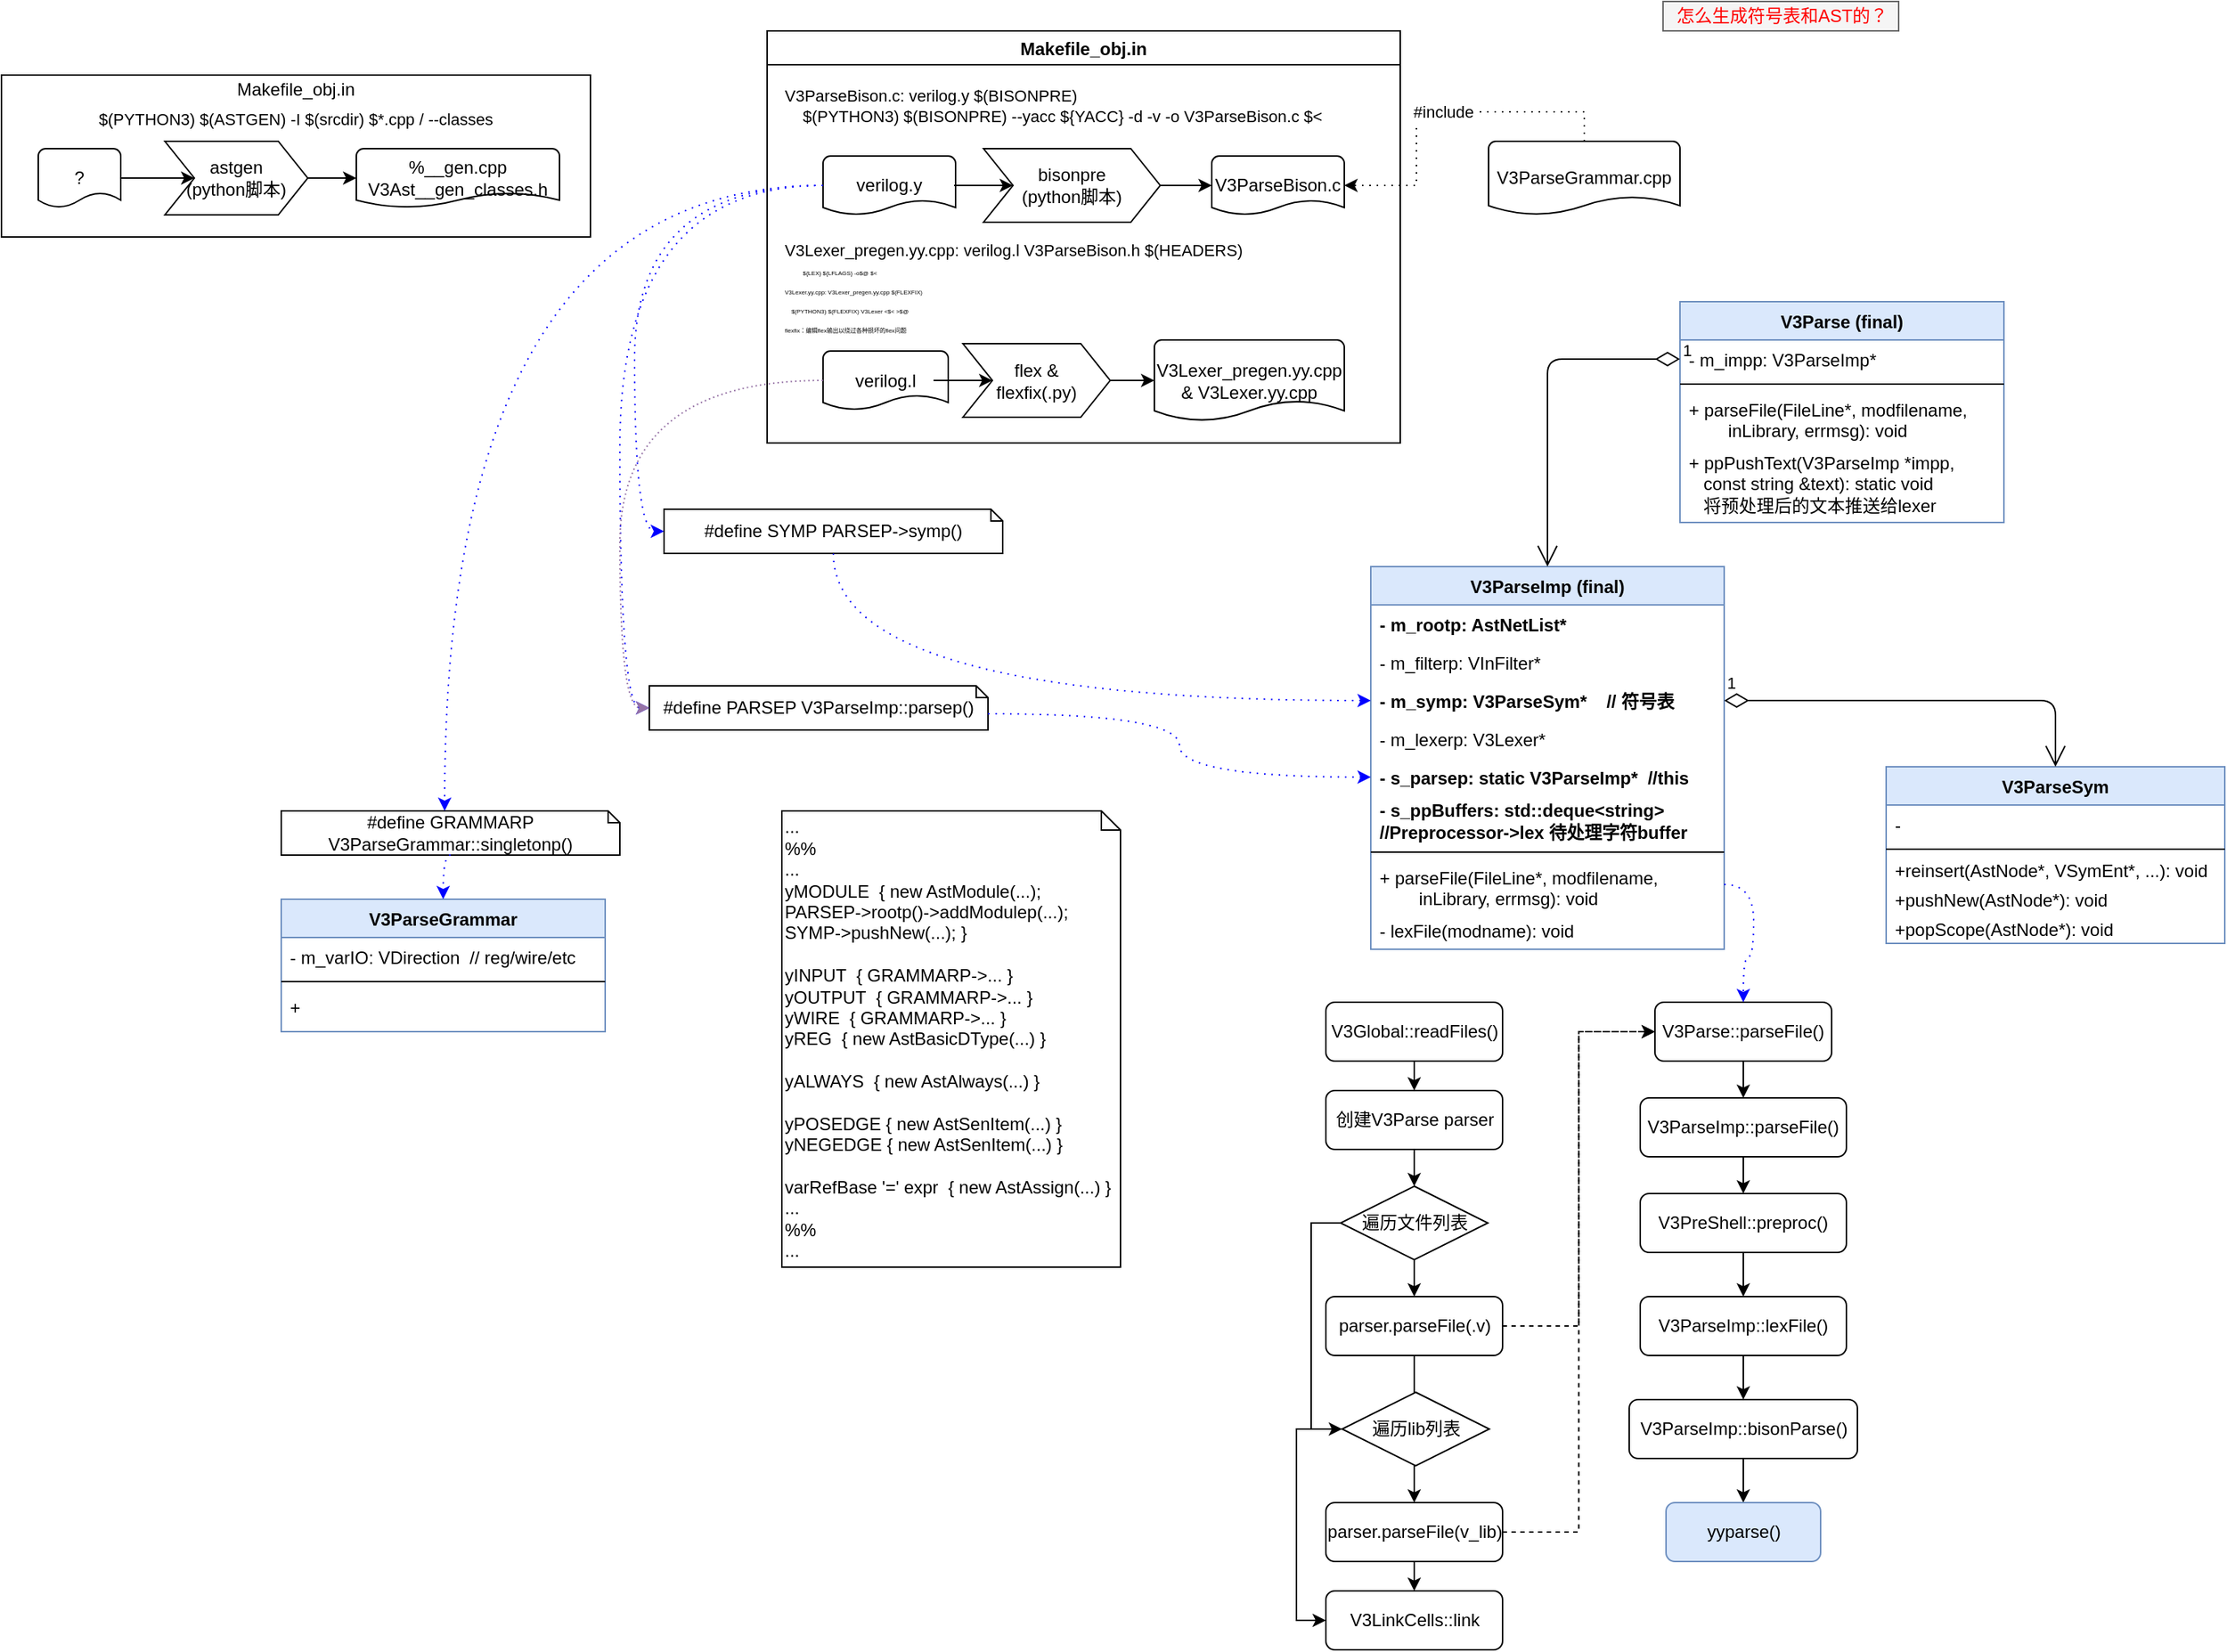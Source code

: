 <mxfile version="14.8.4" type="github">
  <diagram id="mlnZNj9UvRsB5_0IYkUG" name="第 1 页">
    <mxGraphModel dx="3076" dy="762" grid="1" gridSize="10" guides="1" tooltips="1" connect="1" arrows="1" fold="1" page="1" pageScale="1" pageWidth="827" pageHeight="1169" math="0" shadow="0">
      <root>
        <mxCell id="0" />
        <mxCell id="1" parent="0" />
        <mxCell id="E3upAqpC8sBwu24lGrVW-2" style="edgeStyle=orthogonalEdgeStyle;rounded=0;jumpSize=6;orthogonalLoop=1;jettySize=auto;html=1;exitX=0.5;exitY=1;exitDx=0;exitDy=0;entryX=0.5;entryY=0;entryDx=0;entryDy=0;strokeWidth=1;" parent="1" source="E3upAqpC8sBwu24lGrVW-3" target="E3upAqpC8sBwu24lGrVW-5" edge="1">
          <mxGeometry relative="1" as="geometry" />
        </mxCell>
        <mxCell id="E3upAqpC8sBwu24lGrVW-3" value="V3Global::readFiles()" style="rounded=1;whiteSpace=wrap;html=1;fontSize=12;glass=0;strokeWidth=1;shadow=0;" parent="1" vertex="1">
          <mxGeometry x="-710.5" y="705" width="120" height="40" as="geometry" />
        </mxCell>
        <mxCell id="E3upAqpC8sBwu24lGrVW-4" style="edgeStyle=orthogonalEdgeStyle;rounded=0;jumpSize=6;orthogonalLoop=1;jettySize=auto;html=1;exitX=0.5;exitY=1;exitDx=0;exitDy=0;entryX=0.5;entryY=0;entryDx=0;entryDy=0;strokeWidth=1;exitPerimeter=0;" parent="1" source="E3upAqpC8sBwu24lGrVW-51" target="E3upAqpC8sBwu24lGrVW-7" edge="1">
          <mxGeometry relative="1" as="geometry" />
        </mxCell>
        <mxCell id="E3upAqpC8sBwu24lGrVW-52" style="edgeStyle=orthogonalEdgeStyle;rounded=0;orthogonalLoop=1;jettySize=auto;html=1;entryX=0.5;entryY=0;entryDx=0;entryDy=0;entryPerimeter=0;" parent="1" source="E3upAqpC8sBwu24lGrVW-5" target="E3upAqpC8sBwu24lGrVW-51" edge="1">
          <mxGeometry relative="1" as="geometry" />
        </mxCell>
        <mxCell id="E3upAqpC8sBwu24lGrVW-5" value="创建V3Parse parser" style="rounded=1;whiteSpace=wrap;html=1;fontSize=12;glass=0;strokeWidth=1;shadow=0;" parent="1" vertex="1">
          <mxGeometry x="-710.5" y="765" width="120" height="40" as="geometry" />
        </mxCell>
        <mxCell id="E3upAqpC8sBwu24lGrVW-6" style="edgeStyle=orthogonalEdgeStyle;rounded=0;jumpSize=6;orthogonalLoop=1;jettySize=auto;html=1;exitX=0.5;exitY=1;exitDx=0;exitDy=0;entryX=0.5;entryY=0;entryDx=0;entryDy=0;strokeWidth=1;" parent="1" source="E3upAqpC8sBwu24lGrVW-7" target="E3upAqpC8sBwu24lGrVW-9" edge="1">
          <mxGeometry relative="1" as="geometry" />
        </mxCell>
        <mxCell id="E3upAqpC8sBwu24lGrVW-7" value="parser.parseFile(.v)" style="rounded=1;whiteSpace=wrap;html=1;fontSize=12;glass=0;strokeWidth=1;shadow=0;" parent="1" vertex="1">
          <mxGeometry x="-710.5" y="905" width="120" height="40" as="geometry" />
        </mxCell>
        <mxCell id="E3upAqpC8sBwu24lGrVW-8" style="edgeStyle=orthogonalEdgeStyle;rounded=0;jumpSize=6;orthogonalLoop=1;jettySize=auto;html=1;exitX=0.5;exitY=1;exitDx=0;exitDy=0;entryX=0.5;entryY=0;entryDx=0;entryDy=0;strokeWidth=1;" parent="1" source="E3upAqpC8sBwu24lGrVW-9" target="E3upAqpC8sBwu24lGrVW-10" edge="1">
          <mxGeometry relative="1" as="geometry" />
        </mxCell>
        <mxCell id="E3upAqpC8sBwu24lGrVW-9" value="parser.parseFile(v_lib)" style="rounded=1;whiteSpace=wrap;html=1;fontSize=12;glass=0;strokeWidth=1;shadow=0;" parent="1" vertex="1">
          <mxGeometry x="-710.5" y="1045" width="120" height="40" as="geometry" />
        </mxCell>
        <mxCell id="E3upAqpC8sBwu24lGrVW-10" value="V3LinkCells::link" style="rounded=1;whiteSpace=wrap;html=1;fontSize=12;glass=0;strokeWidth=1;shadow=0;" parent="1" vertex="1">
          <mxGeometry x="-710.5" y="1105" width="120" height="40" as="geometry" />
        </mxCell>
        <mxCell id="E3upAqpC8sBwu24lGrVW-11" style="edgeStyle=orthogonalEdgeStyle;rounded=0;jumpSize=6;orthogonalLoop=1;jettySize=auto;html=1;exitX=0.5;exitY=1;exitDx=0;exitDy=0;entryX=0.5;entryY=0;entryDx=0;entryDy=0;strokeWidth=1;" parent="1" source="E3upAqpC8sBwu24lGrVW-12" target="E3upAqpC8sBwu24lGrVW-14" edge="1">
          <mxGeometry relative="1" as="geometry" />
        </mxCell>
        <mxCell id="E3upAqpC8sBwu24lGrVW-12" value="V3Parse::parseFile()" style="rounded=1;whiteSpace=wrap;html=1;fontSize=12;glass=0;strokeWidth=1;shadow=0;" parent="1" vertex="1">
          <mxGeometry x="-487" y="705" width="120" height="40" as="geometry" />
        </mxCell>
        <mxCell id="E3upAqpC8sBwu24lGrVW-13" style="edgeStyle=orthogonalEdgeStyle;rounded=0;jumpSize=6;orthogonalLoop=1;jettySize=auto;html=1;exitX=0.5;exitY=1;exitDx=0;exitDy=0;entryX=0.5;entryY=0;entryDx=0;entryDy=0;strokeWidth=1;" parent="1" source="E3upAqpC8sBwu24lGrVW-14" target="E3upAqpC8sBwu24lGrVW-18" edge="1">
          <mxGeometry relative="1" as="geometry" />
        </mxCell>
        <mxCell id="E3upAqpC8sBwu24lGrVW-14" value="V3ParseImp::parseFile()" style="rounded=1;whiteSpace=wrap;html=1;fontSize=12;glass=0;strokeWidth=1;shadow=0;" parent="1" vertex="1">
          <mxGeometry x="-497" y="770" width="140" height="40" as="geometry" />
        </mxCell>
        <mxCell id="E3upAqpC8sBwu24lGrVW-15" style="edgeStyle=orthogonalEdgeStyle;rounded=0;orthogonalLoop=1;jettySize=auto;html=1;exitX=1;exitY=0.5;exitDx=0;exitDy=0;entryX=0;entryY=0.5;entryDx=0;entryDy=0;dashed=1;strokeWidth=1;jumpSize=6;" parent="1" source="E3upAqpC8sBwu24lGrVW-7" target="E3upAqpC8sBwu24lGrVW-12" edge="1">
          <mxGeometry relative="1" as="geometry">
            <mxPoint x="-288.5" y="1375" as="sourcePoint" />
            <mxPoint x="-273.5" y="1720" as="targetPoint" />
          </mxGeometry>
        </mxCell>
        <mxCell id="E3upAqpC8sBwu24lGrVW-16" style="edgeStyle=orthogonalEdgeStyle;rounded=0;orthogonalLoop=1;jettySize=auto;html=1;exitX=1;exitY=0.5;exitDx=0;exitDy=0;entryX=0;entryY=0.5;entryDx=0;entryDy=0;dashed=1;strokeWidth=1;jumpSize=6;" parent="1" source="E3upAqpC8sBwu24lGrVW-9" target="E3upAqpC8sBwu24lGrVW-12" edge="1">
          <mxGeometry relative="1" as="geometry">
            <mxPoint x="-168.5" y="1440" as="sourcePoint" />
            <mxPoint x="-168.5" y="1680" as="targetPoint" />
          </mxGeometry>
        </mxCell>
        <mxCell id="E3upAqpC8sBwu24lGrVW-17" style="edgeStyle=orthogonalEdgeStyle;rounded=0;jumpSize=6;orthogonalLoop=1;jettySize=auto;html=1;exitX=0.5;exitY=1;exitDx=0;exitDy=0;entryX=0.5;entryY=0;entryDx=0;entryDy=0;strokeWidth=1;" parent="1" source="E3upAqpC8sBwu24lGrVW-18" target="E3upAqpC8sBwu24lGrVW-20" edge="1">
          <mxGeometry relative="1" as="geometry" />
        </mxCell>
        <mxCell id="E3upAqpC8sBwu24lGrVW-18" value="V3PreShell::preproc()" style="rounded=1;whiteSpace=wrap;html=1;fontSize=12;glass=0;strokeWidth=1;shadow=0;" parent="1" vertex="1">
          <mxGeometry x="-497" y="835" width="140" height="40" as="geometry" />
        </mxCell>
        <mxCell id="E3upAqpC8sBwu24lGrVW-19" style="edgeStyle=orthogonalEdgeStyle;rounded=0;jumpSize=6;orthogonalLoop=1;jettySize=auto;html=1;exitX=0.5;exitY=1;exitDx=0;exitDy=0;entryX=0.5;entryY=0;entryDx=0;entryDy=0;strokeWidth=1;" parent="1" source="E3upAqpC8sBwu24lGrVW-20" target="E3upAqpC8sBwu24lGrVW-22" edge="1">
          <mxGeometry relative="1" as="geometry" />
        </mxCell>
        <mxCell id="E3upAqpC8sBwu24lGrVW-20" value="V3ParseImp::lexFile()" style="rounded=1;whiteSpace=wrap;html=1;fontSize=12;glass=0;strokeWidth=1;shadow=0;" parent="1" vertex="1">
          <mxGeometry x="-497" y="905" width="140" height="40" as="geometry" />
        </mxCell>
        <mxCell id="E3upAqpC8sBwu24lGrVW-21" style="edgeStyle=orthogonalEdgeStyle;rounded=0;jumpSize=6;orthogonalLoop=1;jettySize=auto;html=1;exitX=0.5;exitY=1;exitDx=0;exitDy=0;entryX=0.5;entryY=0;entryDx=0;entryDy=0;strokeWidth=1;" parent="1" source="E3upAqpC8sBwu24lGrVW-22" target="E3upAqpC8sBwu24lGrVW-23" edge="1">
          <mxGeometry relative="1" as="geometry" />
        </mxCell>
        <mxCell id="E3upAqpC8sBwu24lGrVW-22" value="V3ParseImp::bisonParse()" style="rounded=1;whiteSpace=wrap;html=1;fontSize=12;glass=0;strokeWidth=1;shadow=0;" parent="1" vertex="1">
          <mxGeometry x="-504.5" y="975" width="155" height="40" as="geometry" />
        </mxCell>
        <mxCell id="E3upAqpC8sBwu24lGrVW-23" value="yyparse()" style="rounded=1;whiteSpace=wrap;html=1;fontSize=12;glass=0;strokeWidth=1;shadow=0;fillColor=#dae8fc;strokeColor=#6c8ebf;" parent="1" vertex="1">
          <mxGeometry x="-479.5" y="1045" width="105" height="40" as="geometry" />
        </mxCell>
        <mxCell id="E3upAqpC8sBwu24lGrVW-29" value="#include" style="edgeStyle=orthogonalEdgeStyle;rounded=0;jumpSize=6;orthogonalLoop=1;jettySize=auto;html=1;strokeWidth=1;exitX=0.5;exitY=0;exitDx=0;exitDy=0;exitPerimeter=0;dashed=1;dashPattern=1 4;" parent="1" source="E3upAqpC8sBwu24lGrVW-31" target="E3upAqpC8sBwu24lGrVW-30" edge="1">
          <mxGeometry relative="1" as="geometry">
            <mxPoint x="181" y="855" as="sourcePoint" />
          </mxGeometry>
        </mxCell>
        <mxCell id="E3upAqpC8sBwu24lGrVW-31" value="V3ParseGrammar.cpp" style="strokeWidth=1;html=1;shape=mxgraph.flowchart.document2;whiteSpace=wrap;size=0.25;" parent="1" vertex="1">
          <mxGeometry x="-600" y="120" width="130" height="50" as="geometry" />
        </mxCell>
        <mxCell id="E3upAqpC8sBwu24lGrVW-33" value="怎么生成符号表和AST的？" style="text;html=1;align=center;verticalAlign=middle;resizable=0;points=[];autosize=1;strokeColor=#666666;fillColor=#f5f5f5;fontColor=#FF0000;" parent="1" vertex="1">
          <mxGeometry x="-481.5" y="25" width="160" height="20" as="geometry" />
        </mxCell>
        <mxCell id="E3upAqpC8sBwu24lGrVW-43" value="" style="rounded=0;whiteSpace=wrap;html=1;strokeWidth=1;" parent="1" vertex="1">
          <mxGeometry x="-1610" y="75" width="400" height="110" as="geometry" />
        </mxCell>
        <mxCell id="E3upAqpC8sBwu24lGrVW-44" value="" style="edgeStyle=orthogonalEdgeStyle;rounded=0;jumpSize=6;orthogonalLoop=1;jettySize=auto;html=1;strokeWidth=1;" parent="1" source="E3upAqpC8sBwu24lGrVW-45" target="E3upAqpC8sBwu24lGrVW-48" edge="1">
          <mxGeometry relative="1" as="geometry" />
        </mxCell>
        <mxCell id="E3upAqpC8sBwu24lGrVW-45" value="?" style="strokeWidth=1;html=1;shape=mxgraph.flowchart.document2;whiteSpace=wrap;size=0.25;" parent="1" vertex="1">
          <mxGeometry x="-1585" y="125" width="56" height="40" as="geometry" />
        </mxCell>
        <mxCell id="E3upAqpC8sBwu24lGrVW-46" value="Makefile_obj.in" style="text;html=1;strokeColor=none;fillColor=none;align=center;verticalAlign=middle;whiteSpace=wrap;rounded=0;" parent="1" vertex="1">
          <mxGeometry x="-1455" y="75" width="90" height="20" as="geometry" />
        </mxCell>
        <mxCell id="E3upAqpC8sBwu24lGrVW-47" value="" style="edgeStyle=orthogonalEdgeStyle;rounded=0;jumpSize=6;orthogonalLoop=1;jettySize=auto;html=1;strokeWidth=1;" parent="1" source="E3upAqpC8sBwu24lGrVW-48" target="E3upAqpC8sBwu24lGrVW-49" edge="1">
          <mxGeometry relative="1" as="geometry" />
        </mxCell>
        <mxCell id="E3upAqpC8sBwu24lGrVW-48" value="&lt;span&gt;astgen&lt;/span&gt;&lt;br&gt;&lt;span&gt;(python脚本)&lt;/span&gt;" style="shape=step;perimeter=stepPerimeter;whiteSpace=wrap;html=1;fixedSize=1;strokeWidth=1;" parent="1" vertex="1">
          <mxGeometry x="-1499" y="120" width="97" height="50" as="geometry" />
        </mxCell>
        <mxCell id="E3upAqpC8sBwu24lGrVW-49" value="%__gen.cpp&lt;br&gt;V3Ast__gen_classes.h" style="strokeWidth=1;html=1;shape=mxgraph.flowchart.document2;whiteSpace=wrap;size=0.25;" parent="1" vertex="1">
          <mxGeometry x="-1369" y="125" width="138" height="40" as="geometry" />
        </mxCell>
        <mxCell id="E3upAqpC8sBwu24lGrVW-50" value="&lt;font style=&quot;font-size: 11px&quot;&gt;$(PYTHON3) $(ASTGEN) -I $(srcdir) $*.cpp / --classes&lt;/font&gt;" style="text;whiteSpace=wrap;html=1;fontSize=4;verticalAlign=middle;align=center;" parent="1" vertex="1">
          <mxGeometry x="-1607" y="95" width="394" height="20" as="geometry" />
        </mxCell>
        <mxCell id="E3upAqpC8sBwu24lGrVW-53" style="edgeStyle=orthogonalEdgeStyle;rounded=0;orthogonalLoop=1;jettySize=auto;html=1;exitX=0;exitY=0.5;exitDx=0;exitDy=0;exitPerimeter=0;entryX=0;entryY=0.5;entryDx=0;entryDy=0;startArrow=none;" parent="1" source="E3upAqpC8sBwu24lGrVW-54" target="E3upAqpC8sBwu24lGrVW-10" edge="1">
          <mxGeometry relative="1" as="geometry" />
        </mxCell>
        <mxCell id="E3upAqpC8sBwu24lGrVW-56" style="edgeStyle=orthogonalEdgeStyle;rounded=0;orthogonalLoop=1;jettySize=auto;html=1;entryX=0;entryY=0.5;entryDx=0;entryDy=0;entryPerimeter=0;exitX=0;exitY=0.5;exitDx=0;exitDy=0;exitPerimeter=0;" parent="1" source="E3upAqpC8sBwu24lGrVW-51" target="E3upAqpC8sBwu24lGrVW-54" edge="1">
          <mxGeometry relative="1" as="geometry" />
        </mxCell>
        <mxCell id="E3upAqpC8sBwu24lGrVW-51" value="遍历文件列表" style="strokeWidth=1;html=1;shape=mxgraph.flowchart.decision;whiteSpace=wrap;" parent="1" vertex="1">
          <mxGeometry x="-700.5" y="830" width="100" height="50" as="geometry" />
        </mxCell>
        <mxCell id="E3upAqpC8sBwu24lGrVW-54" value="遍历lib列表" style="strokeWidth=1;html=1;shape=mxgraph.flowchart.decision;whiteSpace=wrap;" parent="1" vertex="1">
          <mxGeometry x="-699.5" y="970" width="100" height="50" as="geometry" />
        </mxCell>
        <mxCell id="E3upAqpC8sBwu24lGrVW-57" value="V3ParseImp (final)" style="swimlane;fontStyle=1;align=center;verticalAlign=top;childLayout=stackLayout;horizontal=1;startSize=26;horizontalStack=0;resizeParent=1;resizeParentMax=0;resizeLast=0;collapsible=1;marginBottom=0;fillColor=#dae8fc;strokeColor=#6c8ebf;" parent="1" vertex="1">
          <mxGeometry x="-680" y="409" width="240" height="260" as="geometry">
            <mxRectangle x="-276.5" y="404" width="140" height="26" as="alternateBounds" />
          </mxGeometry>
        </mxCell>
        <mxCell id="E3upAqpC8sBwu24lGrVW-58" value="- m_rootp: AstNetList*" style="text;strokeColor=none;fillColor=none;align=left;verticalAlign=middle;spacingLeft=4;spacingRight=4;overflow=hidden;rotatable=0;points=[[0,0.5],[1,0.5]];portConstraint=eastwest;fontStyle=1" parent="E3upAqpC8sBwu24lGrVW-57" vertex="1">
          <mxGeometry y="26" width="240" height="26" as="geometry" />
        </mxCell>
        <mxCell id="E3upAqpC8sBwu24lGrVW-65" value="- m_filterp: VInFilter*" style="text;strokeColor=none;fillColor=none;align=left;verticalAlign=middle;spacingLeft=4;spacingRight=4;overflow=hidden;rotatable=0;points=[[0,0.5],[1,0.5]];portConstraint=eastwest;" parent="E3upAqpC8sBwu24lGrVW-57" vertex="1">
          <mxGeometry y="52" width="240" height="26" as="geometry" />
        </mxCell>
        <mxCell id="E3upAqpC8sBwu24lGrVW-64" value="- m_symp: V3ParseSym*    // 符号表" style="text;strokeColor=none;fillColor=none;align=left;verticalAlign=top;spacingLeft=4;spacingRight=4;overflow=hidden;rotatable=0;points=[[0,0.5],[1,0.5]];portConstraint=eastwest;fontStyle=1" parent="E3upAqpC8sBwu24lGrVW-57" vertex="1">
          <mxGeometry y="78" width="240" height="26" as="geometry" />
        </mxCell>
        <mxCell id="E3upAqpC8sBwu24lGrVW-59" value="- m_lexerp: V3Lexer*" style="text;strokeColor=none;fillColor=none;align=left;verticalAlign=middle;spacingLeft=4;spacingRight=4;overflow=hidden;rotatable=0;points=[[0,0.5],[1,0.5]];portConstraint=eastwest;" parent="E3upAqpC8sBwu24lGrVW-57" vertex="1">
          <mxGeometry y="104" width="240" height="26" as="geometry" />
        </mxCell>
        <mxCell id="E3upAqpC8sBwu24lGrVW-66" value="- s_parsep: static V3ParseImp*  //this" style="text;strokeColor=none;fillColor=none;align=left;verticalAlign=middle;spacingLeft=4;spacingRight=4;overflow=hidden;rotatable=0;points=[[0,0.5],[1,0.5]];portConstraint=eastwest;fontStyle=1" parent="E3upAqpC8sBwu24lGrVW-57" vertex="1">
          <mxGeometry y="130" width="240" height="26" as="geometry" />
        </mxCell>
        <mxCell id="2u2Ggtg5M6gBquRFLRau-2" value="- s_ppBuffers: std::deque&lt;string&gt; //Preprocessor-&gt;lex 待处理字符buffer" style="text;strokeColor=none;fillColor=none;align=left;verticalAlign=middle;spacingLeft=4;spacingRight=4;overflow=hidden;rotatable=0;points=[[0,0.5],[1,0.5]];portConstraint=eastwest;fontStyle=1;whiteSpace=wrap;" vertex="1" parent="E3upAqpC8sBwu24lGrVW-57">
          <mxGeometry y="156" width="240" height="34" as="geometry" />
        </mxCell>
        <mxCell id="E3upAqpC8sBwu24lGrVW-60" value="" style="line;strokeWidth=1;fillColor=none;align=left;verticalAlign=middle;spacingTop=-1;spacingLeft=3;spacingRight=3;rotatable=0;labelPosition=right;points=[];portConstraint=eastwest;" parent="E3upAqpC8sBwu24lGrVW-57" vertex="1">
          <mxGeometry y="190" width="240" height="8" as="geometry" />
        </mxCell>
        <mxCell id="E3upAqpC8sBwu24lGrVW-61" value="+ parseFile(FileLine*, modfilename, &#xa;        inLibrary, errmsg): void" style="text;strokeColor=none;fillColor=none;align=left;verticalAlign=top;spacingLeft=4;spacingRight=4;overflow=hidden;rotatable=0;points=[[0,0.5],[1,0.5]];portConstraint=eastwest;" parent="E3upAqpC8sBwu24lGrVW-57" vertex="1">
          <mxGeometry y="198" width="240" height="36" as="geometry" />
        </mxCell>
        <mxCell id="E3upAqpC8sBwu24lGrVW-67" value="- lexFile(modname): void" style="text;strokeColor=none;fillColor=none;align=left;verticalAlign=top;spacingLeft=4;spacingRight=4;overflow=hidden;rotatable=0;points=[[0,0.5],[1,0.5]];portConstraint=eastwest;" parent="E3upAqpC8sBwu24lGrVW-57" vertex="1">
          <mxGeometry y="234" width="240" height="26" as="geometry" />
        </mxCell>
        <mxCell id="E3upAqpC8sBwu24lGrVW-68" value="V3Parse (final)" style="swimlane;fontStyle=1;align=center;verticalAlign=top;childLayout=stackLayout;horizontal=1;startSize=26;horizontalStack=0;resizeParent=1;resizeParentMax=0;resizeLast=0;collapsible=1;marginBottom=0;fillColor=#dae8fc;strokeColor=#6c8ebf;" parent="1" vertex="1">
          <mxGeometry x="-470" y="229" width="220" height="150" as="geometry">
            <mxRectangle x="-530" y="330" width="120" height="26" as="alternateBounds" />
          </mxGeometry>
        </mxCell>
        <mxCell id="E3upAqpC8sBwu24lGrVW-69" value="- m_impp: V3ParseImp*" style="text;strokeColor=none;fillColor=none;align=left;verticalAlign=top;spacingLeft=4;spacingRight=4;overflow=hidden;rotatable=0;points=[[0,0.5],[1,0.5]];portConstraint=eastwest;" parent="E3upAqpC8sBwu24lGrVW-68" vertex="1">
          <mxGeometry y="26" width="220" height="26" as="geometry" />
        </mxCell>
        <mxCell id="E3upAqpC8sBwu24lGrVW-74" value="" style="line;strokeWidth=1;fillColor=none;align=left;verticalAlign=middle;spacingTop=-1;spacingLeft=3;spacingRight=3;rotatable=0;labelPosition=right;points=[];portConstraint=eastwest;" parent="E3upAqpC8sBwu24lGrVW-68" vertex="1">
          <mxGeometry y="52" width="220" height="8" as="geometry" />
        </mxCell>
        <mxCell id="E3upAqpC8sBwu24lGrVW-75" value="+ parseFile(FileLine*, modfilename, &#xa;        inLibrary, errmsg): void" style="text;strokeColor=none;fillColor=none;align=left;verticalAlign=top;spacingLeft=4;spacingRight=4;overflow=hidden;rotatable=0;points=[[0,0.5],[1,0.5]];portConstraint=eastwest;" parent="E3upAqpC8sBwu24lGrVW-68" vertex="1">
          <mxGeometry y="60" width="220" height="36" as="geometry" />
        </mxCell>
        <mxCell id="2u2Ggtg5M6gBquRFLRau-1" value="+ ppPushText(V3ParseImp *impp, &#xa;   const string &amp;text): static void&#xa;   将预处理后的文本推送给lexer" style="text;strokeColor=none;fillColor=none;align=left;verticalAlign=top;spacingLeft=4;spacingRight=4;overflow=hidden;rotatable=0;points=[[0,0.5],[1,0.5]];portConstraint=eastwest;whiteSpace=wrap;" vertex="1" parent="E3upAqpC8sBwu24lGrVW-68">
          <mxGeometry y="96" width="220" height="54" as="geometry" />
        </mxCell>
        <mxCell id="E3upAqpC8sBwu24lGrVW-77" value="1" style="endArrow=open;html=1;endSize=12;startArrow=diamondThin;startSize=14;startFill=0;edgeStyle=orthogonalEdgeStyle;align=left;verticalAlign=bottom;" parent="1" source="E3upAqpC8sBwu24lGrVW-69" target="E3upAqpC8sBwu24lGrVW-57" edge="1">
          <mxGeometry x="-1" y="3" relative="1" as="geometry">
            <mxPoint x="260" y="179.059" as="sourcePoint" />
            <mxPoint x="340" y="215" as="targetPoint" />
          </mxGeometry>
        </mxCell>
        <mxCell id="E3upAqpC8sBwu24lGrVW-78" value="Makefile_obj.in" style="swimlane;strokeWidth=1;" parent="1" vertex="1">
          <mxGeometry x="-1090" y="45" width="430" height="280" as="geometry" />
        </mxCell>
        <mxCell id="E3upAqpC8sBwu24lGrVW-34" value="&lt;font style=&quot;font-size: 11px&quot;&gt;V3ParseBison.c: verilog.y $(BISONPRE)&lt;br&gt;&amp;nbsp; &amp;nbsp; $(PYTHON3) $(BISONPRE) --yacc ${YACC} -d -v -o V3ParseBison.c $&amp;lt;&lt;/font&gt;" style="text;whiteSpace=wrap;html=1;fontSize=4;verticalAlign=middle;align=left;" parent="E3upAqpC8sBwu24lGrVW-78" vertex="1">
          <mxGeometry x="10" y="31" width="410" height="39" as="geometry" />
        </mxCell>
        <mxCell id="E3upAqpC8sBwu24lGrVW-25" value="verilog.y" style="strokeWidth=1;html=1;shape=mxgraph.flowchart.document2;whiteSpace=wrap;size=0.25;" parent="E3upAqpC8sBwu24lGrVW-78" vertex="1">
          <mxGeometry x="38" y="85" width="90" height="40" as="geometry" />
        </mxCell>
        <mxCell id="E3upAqpC8sBwu24lGrVW-28" value="&lt;span&gt;bisonpre&lt;/span&gt;&lt;br&gt;&lt;span&gt;(python脚本)&lt;/span&gt;" style="shape=step;perimeter=stepPerimeter;whiteSpace=wrap;html=1;fixedSize=1;strokeWidth=1;" parent="E3upAqpC8sBwu24lGrVW-78" vertex="1">
          <mxGeometry x="147" y="80" width="120" height="50" as="geometry" />
        </mxCell>
        <mxCell id="E3upAqpC8sBwu24lGrVW-24" value="" style="edgeStyle=orthogonalEdgeStyle;rounded=0;jumpSize=6;orthogonalLoop=1;jettySize=auto;html=1;strokeWidth=1;" parent="E3upAqpC8sBwu24lGrVW-78" source="E3upAqpC8sBwu24lGrVW-25" target="E3upAqpC8sBwu24lGrVW-28" edge="1">
          <mxGeometry relative="1" as="geometry" />
        </mxCell>
        <mxCell id="E3upAqpC8sBwu24lGrVW-30" value="V3ParseBison.c" style="strokeWidth=1;html=1;shape=mxgraph.flowchart.document2;whiteSpace=wrap;size=0.25;" parent="E3upAqpC8sBwu24lGrVW-78" vertex="1">
          <mxGeometry x="302" y="85" width="90" height="40" as="geometry" />
        </mxCell>
        <mxCell id="E3upAqpC8sBwu24lGrVW-27" value="" style="edgeStyle=orthogonalEdgeStyle;rounded=0;jumpSize=6;orthogonalLoop=1;jettySize=auto;html=1;strokeWidth=1;" parent="E3upAqpC8sBwu24lGrVW-78" source="E3upAqpC8sBwu24lGrVW-28" target="E3upAqpC8sBwu24lGrVW-30" edge="1">
          <mxGeometry relative="1" as="geometry" />
        </mxCell>
        <mxCell id="E3upAqpC8sBwu24lGrVW-83" value="&lt;font style=&quot;font-size: 11px&quot;&gt;V3Lexer_pregen.yy.cpp: verilog.l V3ParseBison.h $(HEADERS)&lt;br&gt;&amp;nbsp; &amp;nbsp;&amp;nbsp;&lt;span style=&quot;font-size: 4px ; text-align: center&quot;&gt;${LEX} ${LFLAGS} -o$@ $&amp;lt;&lt;br&gt;V3Lexer.yy.cpp: V3Lexer_pregen.yy.cpp $(FLEXFIX)&lt;br&gt;&amp;nbsp; &amp;nbsp; $(PYTHON3) $(FLEXFIX) V3Lexer &amp;lt;$&amp;lt; &amp;gt;$@&lt;br&gt;flexfix：编辑flex输出以绕过各种损坏的flex问题&lt;br&gt;&lt;/span&gt;&lt;/font&gt;" style="text;whiteSpace=wrap;html=1;fontSize=4;verticalAlign=middle;align=left;" parent="E3upAqpC8sBwu24lGrVW-78" vertex="1">
          <mxGeometry x="10" y="140" width="410" height="70" as="geometry" />
        </mxCell>
        <mxCell id="E3upAqpC8sBwu24lGrVW-37" value="verilog.l" style="strokeWidth=1;html=1;shape=mxgraph.flowchart.document2;whiteSpace=wrap;size=0.25;" parent="E3upAqpC8sBwu24lGrVW-78" vertex="1">
          <mxGeometry x="38" y="217.5" width="85" height="40" as="geometry" />
        </mxCell>
        <mxCell id="E3upAqpC8sBwu24lGrVW-40" value="flex &amp;amp;&lt;br&gt;flexfix(.py)" style="shape=step;perimeter=stepPerimeter;whiteSpace=wrap;html=1;fixedSize=1;strokeWidth=1;" parent="E3upAqpC8sBwu24lGrVW-78" vertex="1">
          <mxGeometry x="133" y="212.5" width="100" height="50" as="geometry" />
        </mxCell>
        <mxCell id="E3upAqpC8sBwu24lGrVW-36" value="" style="edgeStyle=orthogonalEdgeStyle;rounded=0;jumpSize=6;orthogonalLoop=1;jettySize=auto;html=1;strokeWidth=1;" parent="E3upAqpC8sBwu24lGrVW-78" source="E3upAqpC8sBwu24lGrVW-37" target="E3upAqpC8sBwu24lGrVW-40" edge="1">
          <mxGeometry relative="1" as="geometry" />
        </mxCell>
        <mxCell id="E3upAqpC8sBwu24lGrVW-41" value="V3Lexer_pregen.yy.cpp&lt;br&gt;&amp;amp;&amp;nbsp;V3Lexer.yy.cpp" style="strokeWidth=1;html=1;shape=mxgraph.flowchart.document2;whiteSpace=wrap;size=0.25;" parent="E3upAqpC8sBwu24lGrVW-78" vertex="1">
          <mxGeometry x="263" y="210" width="129" height="55" as="geometry" />
        </mxCell>
        <mxCell id="E3upAqpC8sBwu24lGrVW-39" value="" style="edgeStyle=orthogonalEdgeStyle;rounded=0;jumpSize=6;orthogonalLoop=1;jettySize=auto;html=1;strokeWidth=1;" parent="E3upAqpC8sBwu24lGrVW-78" source="E3upAqpC8sBwu24lGrVW-40" target="E3upAqpC8sBwu24lGrVW-41" edge="1">
          <mxGeometry relative="1" as="geometry" />
        </mxCell>
        <mxCell id="E3upAqpC8sBwu24lGrVW-81" value="#define PARSEP V3ParseImp::parsep()" style="shape=note2;boundedLbl=1;whiteSpace=wrap;html=1;size=8;verticalAlign=middle;align=center;" parent="1" vertex="1">
          <mxGeometry x="-1170" y="490" width="230" height="30" as="geometry" />
        </mxCell>
        <mxCell id="E3upAqpC8sBwu24lGrVW-84" style="edgeStyle=orthogonalEdgeStyle;rounded=0;orthogonalLoop=1;jettySize=auto;html=1;fontColor=#FF0000;curved=1;exitX=0;exitY=0.5;exitDx=0;exitDy=0;exitPerimeter=0;dashed=1;dashPattern=1 4;strokeColor=#0000FF;entryX=0;entryY=0.5;entryDx=0;entryDy=0;entryPerimeter=0;" parent="1" source="E3upAqpC8sBwu24lGrVW-25" target="E3upAqpC8sBwu24lGrVW-81" edge="1">
          <mxGeometry relative="1" as="geometry">
            <mxPoint x="-1090" y="360" as="targetPoint" />
          </mxGeometry>
        </mxCell>
        <mxCell id="E3upAqpC8sBwu24lGrVW-85" style="edgeStyle=orthogonalEdgeStyle;rounded=0;orthogonalLoop=1;jettySize=auto;html=1;fontColor=#FF0000;curved=1;exitX=0;exitY=0.5;exitDx=0;exitDy=0;exitPerimeter=0;entryX=0;entryY=0.5;entryDx=0;entryDy=0;entryPerimeter=0;dashed=1;dashPattern=1 2;strokeColor=#9673a6;fillColor=#e1d5e7;" parent="1" source="E3upAqpC8sBwu24lGrVW-37" target="E3upAqpC8sBwu24lGrVW-81" edge="1">
          <mxGeometry relative="1" as="geometry">
            <mxPoint x="-1042" y="160" as="sourcePoint" />
            <mxPoint x="-1030" y="385" as="targetPoint" />
          </mxGeometry>
        </mxCell>
        <mxCell id="E3upAqpC8sBwu24lGrVW-86" style="edgeStyle=orthogonalEdgeStyle;rounded=0;orthogonalLoop=1;jettySize=auto;html=1;fontColor=#FF0000;curved=1;dashed=1;dashPattern=1 4;strokeColor=#0000FF;exitX=0;exitY=0;exitDx=230;exitDy=19;exitPerimeter=0;" parent="1" source="E3upAqpC8sBwu24lGrVW-81" target="E3upAqpC8sBwu24lGrVW-66" edge="1">
          <mxGeometry relative="1" as="geometry">
            <mxPoint x="-1042" y="160" as="sourcePoint" />
            <mxPoint x="-1020" y="375" as="targetPoint" />
          </mxGeometry>
        </mxCell>
        <mxCell id="E3upAqpC8sBwu24lGrVW-87" style="edgeStyle=orthogonalEdgeStyle;rounded=0;orthogonalLoop=1;jettySize=auto;html=1;fontColor=#FF0000;curved=1;dashed=1;dashPattern=1 4;strokeColor=#0000FF;entryX=0.5;entryY=0;entryDx=0;entryDy=0;" parent="1" source="E3upAqpC8sBwu24lGrVW-61" target="E3upAqpC8sBwu24lGrVW-12" edge="1">
          <mxGeometry relative="1" as="geometry">
            <mxPoint x="-960" y="395" as="sourcePoint" />
            <mxPoint x="-556.5" y="572.0" as="targetPoint" />
          </mxGeometry>
        </mxCell>
        <mxCell id="E3upAqpC8sBwu24lGrVW-88" value="...&lt;br&gt;%%&lt;br&gt;...&lt;br&gt;yMODULE&amp;nbsp; { new AstModule(...); PARSEP-&amp;gt;rootp()-&amp;gt;addModulep(...); SYMP-&amp;gt;pushNew(...); }&lt;br&gt;&lt;br&gt;yINPUT&amp;nbsp; { GRAMMARP-&amp;gt;... }&lt;br&gt;yOUTPUT&amp;nbsp; { GRAMMARP-&amp;gt;...&amp;nbsp;}&lt;br&gt;yWIRE&amp;nbsp; { GRAMMARP-&amp;gt;...&amp;nbsp;}&lt;br&gt;yREG&amp;nbsp; { new AstBasicDType(...) }&lt;br&gt;&lt;br&gt;yALWAYS&amp;nbsp; { new AstAlways(...) }&lt;br&gt;&lt;br&gt;yPOSEDGE { new AstSenItem(...) }&lt;br&gt;yNEGEDGE { new AstSenItem(...) }&lt;br&gt;&lt;br&gt;varRefBase &#39;=&#39; expr&amp;nbsp; { new AstAssign(...) }&lt;br&gt;...&lt;br&gt;%%&lt;br&gt;..." style="shape=note2;boundedLbl=1;whiteSpace=wrap;html=1;size=13;verticalAlign=middle;align=left;" parent="1" vertex="1">
          <mxGeometry x="-1080" y="575" width="230" height="310" as="geometry" />
        </mxCell>
        <mxCell id="E3upAqpC8sBwu24lGrVW-89" value="#define SYMP PARSEP-&amp;gt;symp()" style="shape=note2;boundedLbl=1;whiteSpace=wrap;html=1;size=8;verticalAlign=middle;align=center;" parent="1" vertex="1">
          <mxGeometry x="-1160" y="370" width="230" height="30" as="geometry" />
        </mxCell>
        <mxCell id="E3upAqpC8sBwu24lGrVW-90" style="edgeStyle=orthogonalEdgeStyle;rounded=0;orthogonalLoop=1;jettySize=auto;html=1;fontColor=#FF0000;curved=1;dashed=1;dashPattern=1 4;strokeColor=#0000FF;" parent="1" source="E3upAqpC8sBwu24lGrVW-89" target="E3upAqpC8sBwu24lGrVW-64" edge="1">
          <mxGeometry relative="1" as="geometry">
            <mxPoint x="-940.0" y="394" as="sourcePoint" />
            <mxPoint x="-650" y="608.0" as="targetPoint" />
          </mxGeometry>
        </mxCell>
        <mxCell id="E3upAqpC8sBwu24lGrVW-91" style="edgeStyle=orthogonalEdgeStyle;rounded=0;orthogonalLoop=1;jettySize=auto;html=1;fontColor=#FF0000;curved=1;exitX=0;exitY=0.5;exitDx=0;exitDy=0;exitPerimeter=0;dashed=1;dashPattern=1 4;strokeColor=#0000FF;entryX=0;entryY=0.5;entryDx=0;entryDy=0;entryPerimeter=0;" parent="1" source="E3upAqpC8sBwu24lGrVW-25" target="E3upAqpC8sBwu24lGrVW-89" edge="1">
          <mxGeometry relative="1" as="geometry">
            <mxPoint x="-1042" y="160" as="sourcePoint" />
            <mxPoint x="-1170" y="390.0" as="targetPoint" />
          </mxGeometry>
        </mxCell>
        <mxCell id="E3upAqpC8sBwu24lGrVW-92" value="V3ParseGrammar" style="swimlane;fontStyle=1;align=center;verticalAlign=top;childLayout=stackLayout;horizontal=1;startSize=26;horizontalStack=0;resizeParent=1;resizeParentMax=0;resizeLast=0;collapsible=1;marginBottom=0;fillColor=#dae8fc;strokeColor=#6c8ebf;" parent="1" vertex="1">
          <mxGeometry x="-1420" y="635" width="220" height="90" as="geometry">
            <mxRectangle x="-530" y="330" width="120" height="26" as="alternateBounds" />
          </mxGeometry>
        </mxCell>
        <mxCell id="E3upAqpC8sBwu24lGrVW-93" value="- m_varIO: VDirection  // reg/wire/etc" style="text;strokeColor=none;fillColor=none;align=left;verticalAlign=middle;spacingLeft=4;spacingRight=4;overflow=hidden;rotatable=0;points=[[0,0.5],[1,0.5]];portConstraint=eastwest;" parent="E3upAqpC8sBwu24lGrVW-92" vertex="1">
          <mxGeometry y="26" width="220" height="26" as="geometry" />
        </mxCell>
        <mxCell id="E3upAqpC8sBwu24lGrVW-94" value="" style="line;strokeWidth=1;fillColor=none;align=left;verticalAlign=middle;spacingTop=-1;spacingLeft=3;spacingRight=3;rotatable=0;labelPosition=right;points=[];portConstraint=eastwest;" parent="E3upAqpC8sBwu24lGrVW-92" vertex="1">
          <mxGeometry y="52" width="220" height="8" as="geometry" />
        </mxCell>
        <mxCell id="E3upAqpC8sBwu24lGrVW-95" value="+ " style="text;strokeColor=none;fillColor=none;align=left;verticalAlign=top;spacingLeft=4;spacingRight=4;overflow=hidden;rotatable=0;points=[[0,0.5],[1,0.5]];portConstraint=eastwest;" parent="E3upAqpC8sBwu24lGrVW-92" vertex="1">
          <mxGeometry y="60" width="220" height="30" as="geometry" />
        </mxCell>
        <mxCell id="E3upAqpC8sBwu24lGrVW-96" value="#define GRAMMARP V3ParseGrammar::singletonp()" style="shape=note2;boundedLbl=1;whiteSpace=wrap;html=1;size=8;verticalAlign=middle;align=center;" parent="1" vertex="1">
          <mxGeometry x="-1420" y="575" width="230" height="30" as="geometry" />
        </mxCell>
        <mxCell id="E3upAqpC8sBwu24lGrVW-97" style="edgeStyle=orthogonalEdgeStyle;rounded=0;orthogonalLoop=1;jettySize=auto;html=1;fontColor=#FF0000;curved=1;exitX=0;exitY=0.5;exitDx=0;exitDy=0;exitPerimeter=0;dashed=1;dashPattern=1 4;strokeColor=#0000FF;entryX=0;entryY=0;entryDx=111;entryDy=0;entryPerimeter=0;" parent="1" source="E3upAqpC8sBwu24lGrVW-25" target="E3upAqpC8sBwu24lGrVW-96" edge="1">
          <mxGeometry relative="1" as="geometry">
            <mxPoint x="-1042" y="160" as="sourcePoint" />
            <mxPoint x="-1170" y="450.0" as="targetPoint" />
          </mxGeometry>
        </mxCell>
        <mxCell id="E3upAqpC8sBwu24lGrVW-98" style="edgeStyle=orthogonalEdgeStyle;rounded=0;orthogonalLoop=1;jettySize=auto;html=1;fontColor=#FF0000;curved=1;dashed=1;dashPattern=1 4;strokeColor=#0000FF;exitX=0.5;exitY=1;exitDx=0;exitDy=0;exitPerimeter=0;entryX=0.5;entryY=0;entryDx=0;entryDy=0;" parent="1" source="E3upAqpC8sBwu24lGrVW-96" target="E3upAqpC8sBwu24lGrVW-92" edge="1">
          <mxGeometry relative="1" as="geometry">
            <mxPoint x="-940" y="394" as="sourcePoint" />
            <mxPoint x="-650" y="608.034" as="targetPoint" />
          </mxGeometry>
        </mxCell>
        <mxCell id="E3upAqpC8sBwu24lGrVW-99" value="V3ParseSym" style="swimlane;fontStyle=1;align=center;verticalAlign=top;childLayout=stackLayout;horizontal=1;startSize=26;horizontalStack=0;resizeParent=1;resizeParentMax=0;resizeLast=0;collapsible=1;marginBottom=0;fillColor=#dae8fc;strokeColor=#6c8ebf;" parent="1" vertex="1">
          <mxGeometry x="-330" y="545" width="230" height="120" as="geometry">
            <mxRectangle x="-530" y="330" width="120" height="26" as="alternateBounds" />
          </mxGeometry>
        </mxCell>
        <mxCell id="E3upAqpC8sBwu24lGrVW-100" value="- " style="text;strokeColor=none;fillColor=none;align=left;verticalAlign=middle;spacingLeft=4;spacingRight=4;overflow=hidden;rotatable=0;points=[[0,0.5],[1,0.5]];portConstraint=eastwest;" parent="E3upAqpC8sBwu24lGrVW-99" vertex="1">
          <mxGeometry y="26" width="230" height="26" as="geometry" />
        </mxCell>
        <mxCell id="E3upAqpC8sBwu24lGrVW-101" value="" style="line;strokeWidth=1;fillColor=none;align=left;verticalAlign=middle;spacingTop=-1;spacingLeft=3;spacingRight=3;rotatable=0;labelPosition=right;points=[];portConstraint=eastwest;" parent="E3upAqpC8sBwu24lGrVW-99" vertex="1">
          <mxGeometry y="52" width="230" height="8" as="geometry" />
        </mxCell>
        <mxCell id="E3upAqpC8sBwu24lGrVW-102" value="+reinsert(AstNode*, VSymEnt*, ...): void " style="text;strokeColor=none;fillColor=none;align=left;verticalAlign=middle;spacingLeft=4;spacingRight=4;overflow=hidden;rotatable=0;points=[[0,0.5],[1,0.5]];portConstraint=eastwest;" parent="E3upAqpC8sBwu24lGrVW-99" vertex="1">
          <mxGeometry y="60" width="230" height="20" as="geometry" />
        </mxCell>
        <mxCell id="E3upAqpC8sBwu24lGrVW-104" value="+pushNew(AstNode*): void " style="text;strokeColor=none;fillColor=none;align=left;verticalAlign=middle;spacingLeft=4;spacingRight=4;overflow=hidden;rotatable=0;points=[[0,0.5],[1,0.5]];portConstraint=eastwest;" parent="E3upAqpC8sBwu24lGrVW-99" vertex="1">
          <mxGeometry y="80" width="230" height="20" as="geometry" />
        </mxCell>
        <mxCell id="E3upAqpC8sBwu24lGrVW-103" value="+popScope(AstNode*): void " style="text;strokeColor=none;fillColor=none;align=left;verticalAlign=middle;spacingLeft=4;spacingRight=4;overflow=hidden;rotatable=0;points=[[0,0.5],[1,0.5]];portConstraint=eastwest;" parent="E3upAqpC8sBwu24lGrVW-99" vertex="1">
          <mxGeometry y="100" width="230" height="20" as="geometry" />
        </mxCell>
        <mxCell id="E3upAqpC8sBwu24lGrVW-105" value="1" style="endArrow=open;html=1;endSize=12;startArrow=diamondThin;startSize=14;startFill=0;edgeStyle=orthogonalEdgeStyle;align=left;verticalAlign=bottom;" parent="1" source="E3upAqpC8sBwu24lGrVW-64" target="E3upAqpC8sBwu24lGrVW-99" edge="1">
          <mxGeometry x="-1" y="3" relative="1" as="geometry">
            <mxPoint x="-600" y="394.0" as="sourcePoint" />
            <mxPoint x="-539.966" y="465.0" as="targetPoint" />
          </mxGeometry>
        </mxCell>
      </root>
    </mxGraphModel>
  </diagram>
</mxfile>
